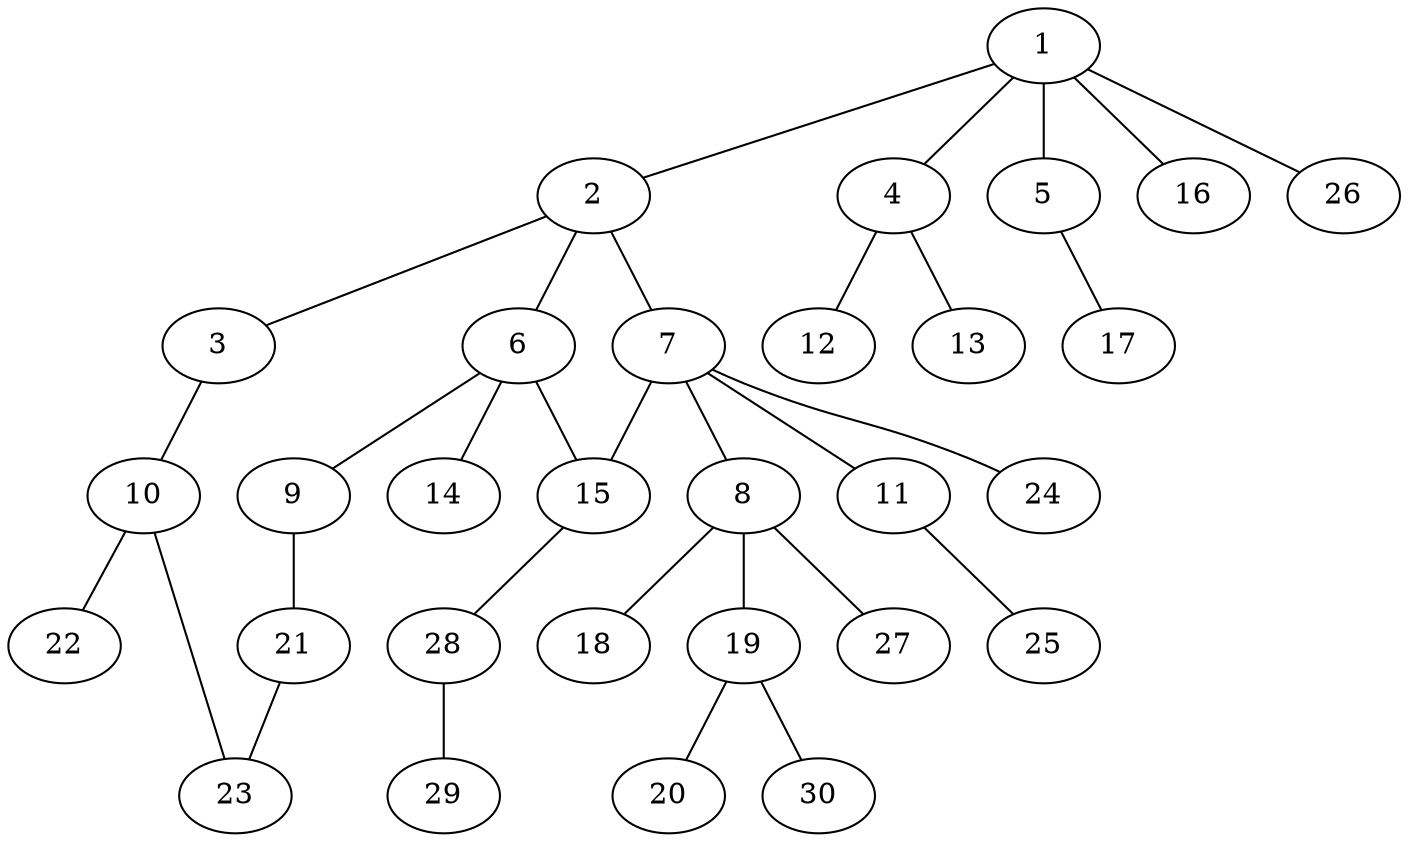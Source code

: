graph graphname {1--2
1--4
1--5
1--16
1--26
2--3
2--6
2--7
3--10
4--12
4--13
5--17
6--9
6--14
6--15
7--8
7--11
7--15
7--24
8--18
8--19
8--27
9--21
10--22
10--23
11--25
15--28
19--20
19--30
21--23
28--29
}